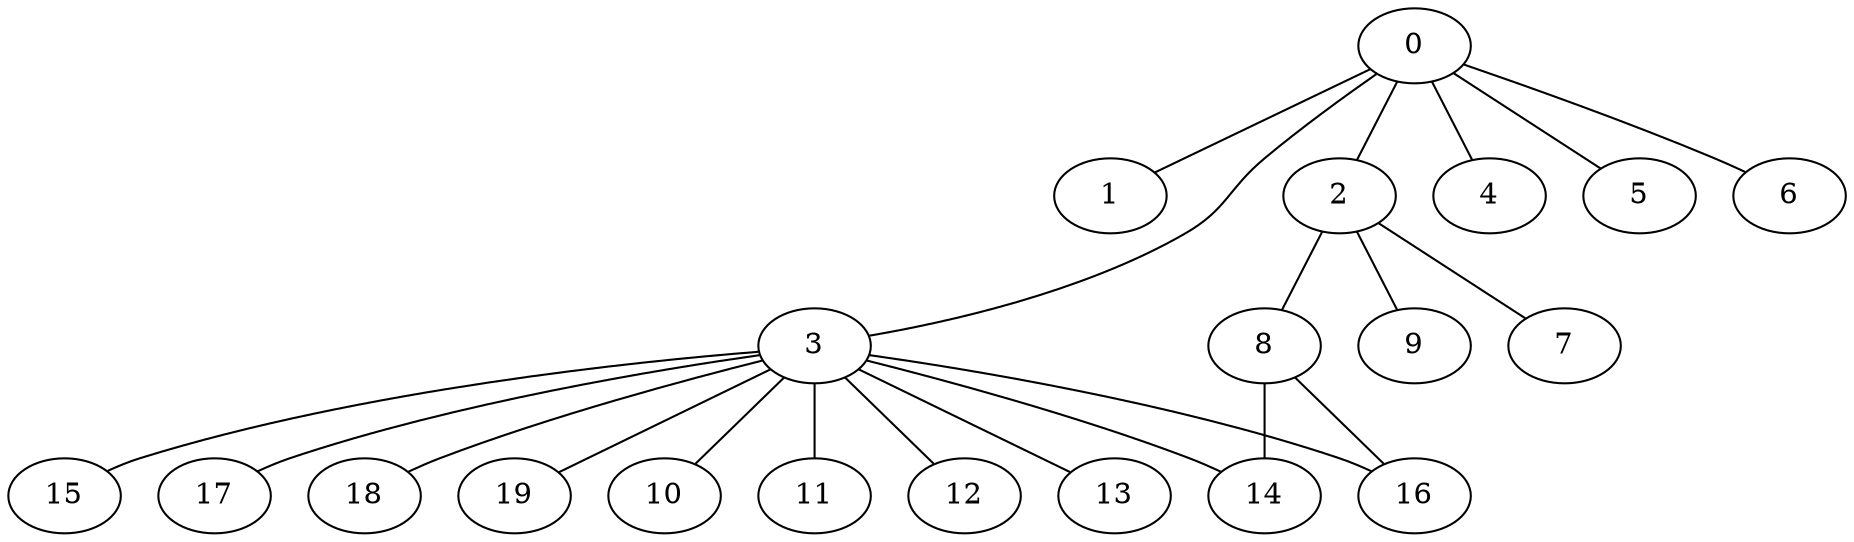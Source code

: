 
graph graphname {
    0 -- 1
0 -- 2
0 -- 3
0 -- 4
0 -- 5
0 -- 6
2 -- 8
2 -- 9
2 -- 7
3 -- 10
3 -- 11
3 -- 12
3 -- 13
3 -- 14
3 -- 15
3 -- 16
3 -- 17
3 -- 18
3 -- 19
8 -- 14
8 -- 16

}
